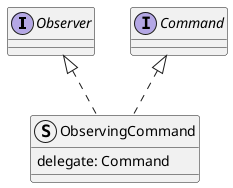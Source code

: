 @startuml "observing_command"

interface "Observer" as obs
struct "ObservingCommand" as cmdObs{
    {field} delegate: Command
}
interface "Command" as cmd

cmdObs .u.|> cmd
cmdObs .u.|> obs

@enduml
